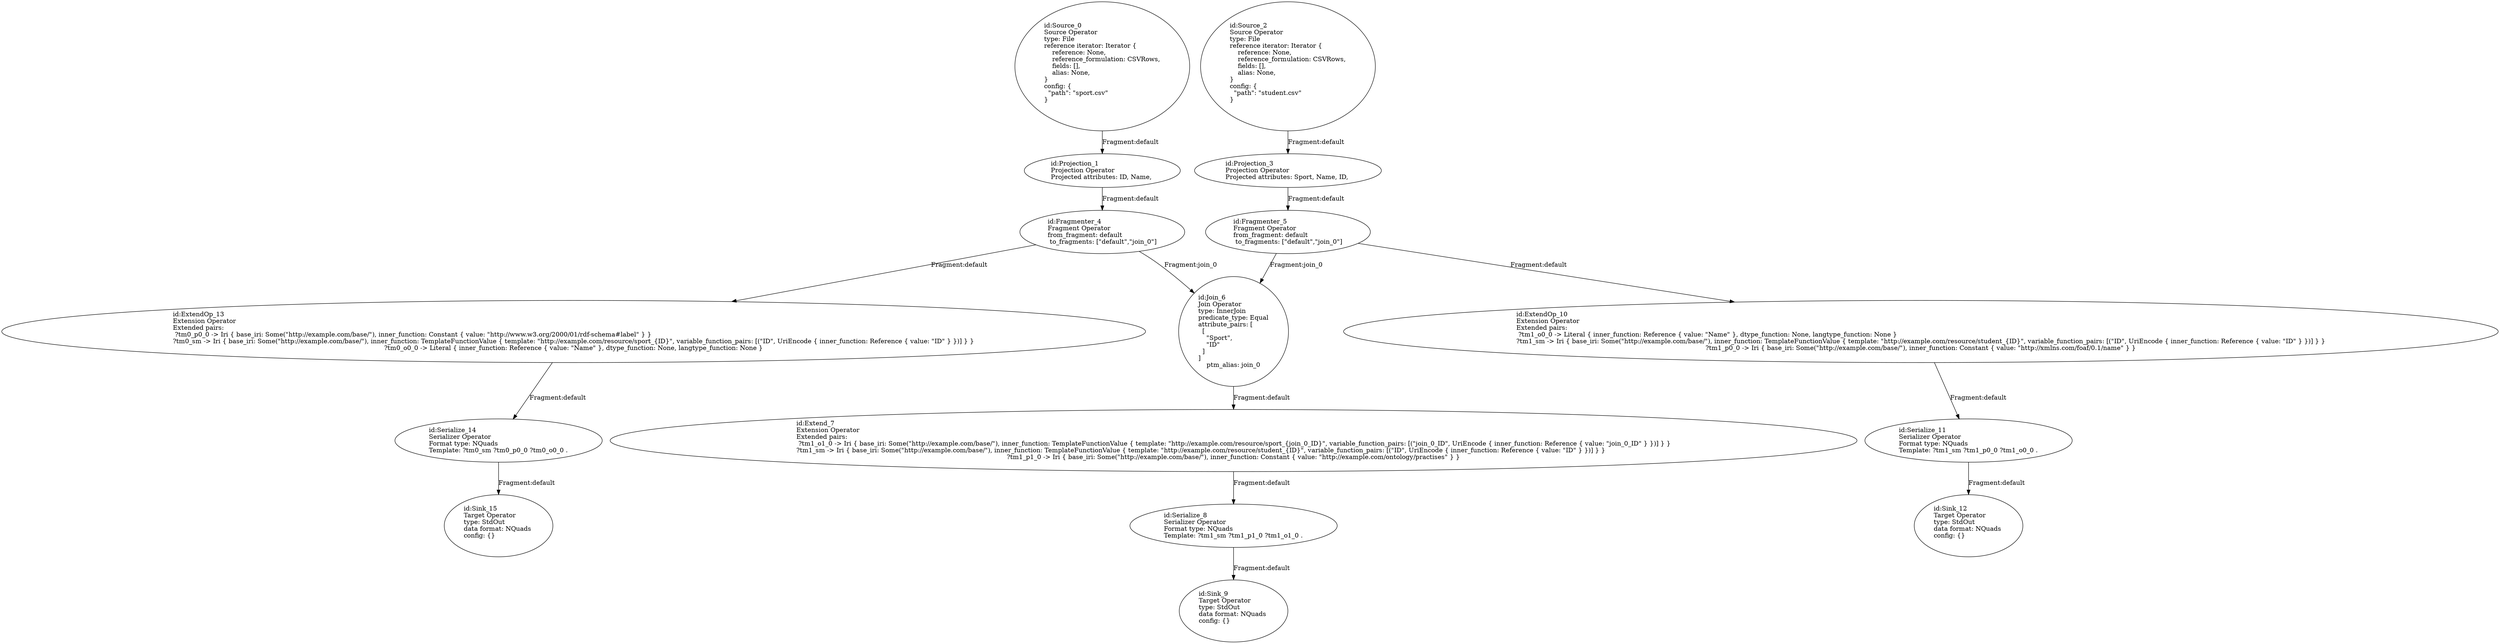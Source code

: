 digraph {
    0 [ label = "id:Source_0 \lSource Operator\ltype: File \lreference iterator: Iterator {\l    reference: None,\l    reference_formulation: CSVRows,\l    fields: [],\l    alias: None,\l} \lconfig: {\l  \"path\": \"sport.csv\"\l}\l             " ]
    1 [ label = "id:Projection_1 \lProjection Operator\lProjected attributes: ID, Name, " ]
    2 [ label = "id:Source_2 \lSource Operator\ltype: File \lreference iterator: Iterator {\l    reference: None,\l    reference_formulation: CSVRows,\l    fields: [],\l    alias: None,\l} \lconfig: {\l  \"path\": \"student.csv\"\l}\l             " ]
    3 [ label = "id:Projection_3 \lProjection Operator\lProjected attributes: Sport, Name, ID, " ]
    4 [ label = "id:Fragmenter_4 \lFragment Operator\lfrom_fragment: default \l to_fragments: [\"default\",\"join_0\"]" ]
    5 [ label = "id:Fragmenter_5 \lFragment Operator\lfrom_fragment: default \l to_fragments: [\"default\",\"join_0\"]" ]
    6 [ label = "id:Join_6 \lJoin Operator\ltype: InnerJoin\lpredicate_type: Equal\lattribute_pairs: [\l  [\l    \"Sport\",\l    \"ID\"\l  ]\l]\lptm_alias: join_0" ]
    7 [ label = "id:Extend_7 \lExtension Operator\lExtended pairs: \l ?tm1_o1_0 -> Iri { base_iri: Some(\"http://example.com/base/\"), inner_function: TemplateFunctionValue { template: \"http://example.com/resource/sport_{join_0_ID}\", variable_function_pairs: [(\"join_0_ID\", UriEncode { inner_function: Reference { value: \"join_0_ID\" } })] } }\l?tm1_sm -> Iri { base_iri: Some(\"http://example.com/base/\"), inner_function: TemplateFunctionValue { template: \"http://example.com/resource/student_{ID}\", variable_function_pairs: [(\"ID\", UriEncode { inner_function: Reference { value: \"ID\" } })] } }\l?tm1_p1_0 -> Iri { base_iri: Some(\"http://example.com/base/\"), inner_function: Constant { value: \"http://example.com/ontology/practises\" } }" ]
    8 [ label = "id:Serialize_8 \lSerializer Operator\lFormat type: NQuads\lTemplate: ?tm1_sm ?tm1_p1_0 ?tm1_o1_0 ." ]
    9 [ label = "id:Sink_9 \lTarget Operator\ltype: StdOut \ldata format: NQuads \lconfig: {}\l             " ]
    10 [ label = "id:ExtendOp_10 \lExtension Operator\lExtended pairs: \l ?tm1_o0_0 -> Literal { inner_function: Reference { value: \"Name\" }, dtype_function: None, langtype_function: None }\l?tm1_sm -> Iri { base_iri: Some(\"http://example.com/base/\"), inner_function: TemplateFunctionValue { template: \"http://example.com/resource/student_{ID}\", variable_function_pairs: [(\"ID\", UriEncode { inner_function: Reference { value: \"ID\" } })] } }\l?tm1_p0_0 -> Iri { base_iri: Some(\"http://example.com/base/\"), inner_function: Constant { value: \"http://xmlns.com/foaf/0.1/name\" } }" ]
    11 [ label = "id:Serialize_11 \lSerializer Operator\lFormat type: NQuads\lTemplate: ?tm1_sm ?tm1_p0_0 ?tm1_o0_0 ." ]
    12 [ label = "id:Sink_12 \lTarget Operator\ltype: StdOut \ldata format: NQuads \lconfig: {}\l             " ]
    13 [ label = "id:ExtendOp_13 \lExtension Operator\lExtended pairs: \l ?tm0_p0_0 -> Iri { base_iri: Some(\"http://example.com/base/\"), inner_function: Constant { value: \"http://www.w3.org/2000/01/rdf-schema#label\" } }\l?tm0_sm -> Iri { base_iri: Some(\"http://example.com/base/\"), inner_function: TemplateFunctionValue { template: \"http://example.com/resource/sport_{ID}\", variable_function_pairs: [(\"ID\", UriEncode { inner_function: Reference { value: \"ID\" } })] } }\l?tm0_o0_0 -> Literal { inner_function: Reference { value: \"Name\" }, dtype_function: None, langtype_function: None }" ]
    14 [ label = "id:Serialize_14 \lSerializer Operator\lFormat type: NQuads\lTemplate: ?tm0_sm ?tm0_p0_0 ?tm0_o0_0 ." ]
    15 [ label = "id:Sink_15 \lTarget Operator\ltype: StdOut \ldata format: NQuads \lconfig: {}\l             " ]
    0 -> 1 [ label = "Fragment:default" ]
    2 -> 3 [ label = "Fragment:default" ]
    1 -> 4 [ label = "Fragment:default" ]
    3 -> 5 [ label = "Fragment:default" ]
    5 -> 6 [ label = "Fragment:join_0" ]
    4 -> 6 [ label = "Fragment:join_0" ]
    6 -> 7 [ label = "Fragment:default" ]
    7 -> 8 [ label = "Fragment:default" ]
    8 -> 9 [ label = "Fragment:default" ]
    5 -> 10 [ label = "Fragment:default" ]
    10 -> 11 [ label = "Fragment:default" ]
    11 -> 12 [ label = "Fragment:default" ]
    4 -> 13 [ label = "Fragment:default" ]
    13 -> 14 [ label = "Fragment:default" ]
    14 -> 15 [ label = "Fragment:default" ]
}
